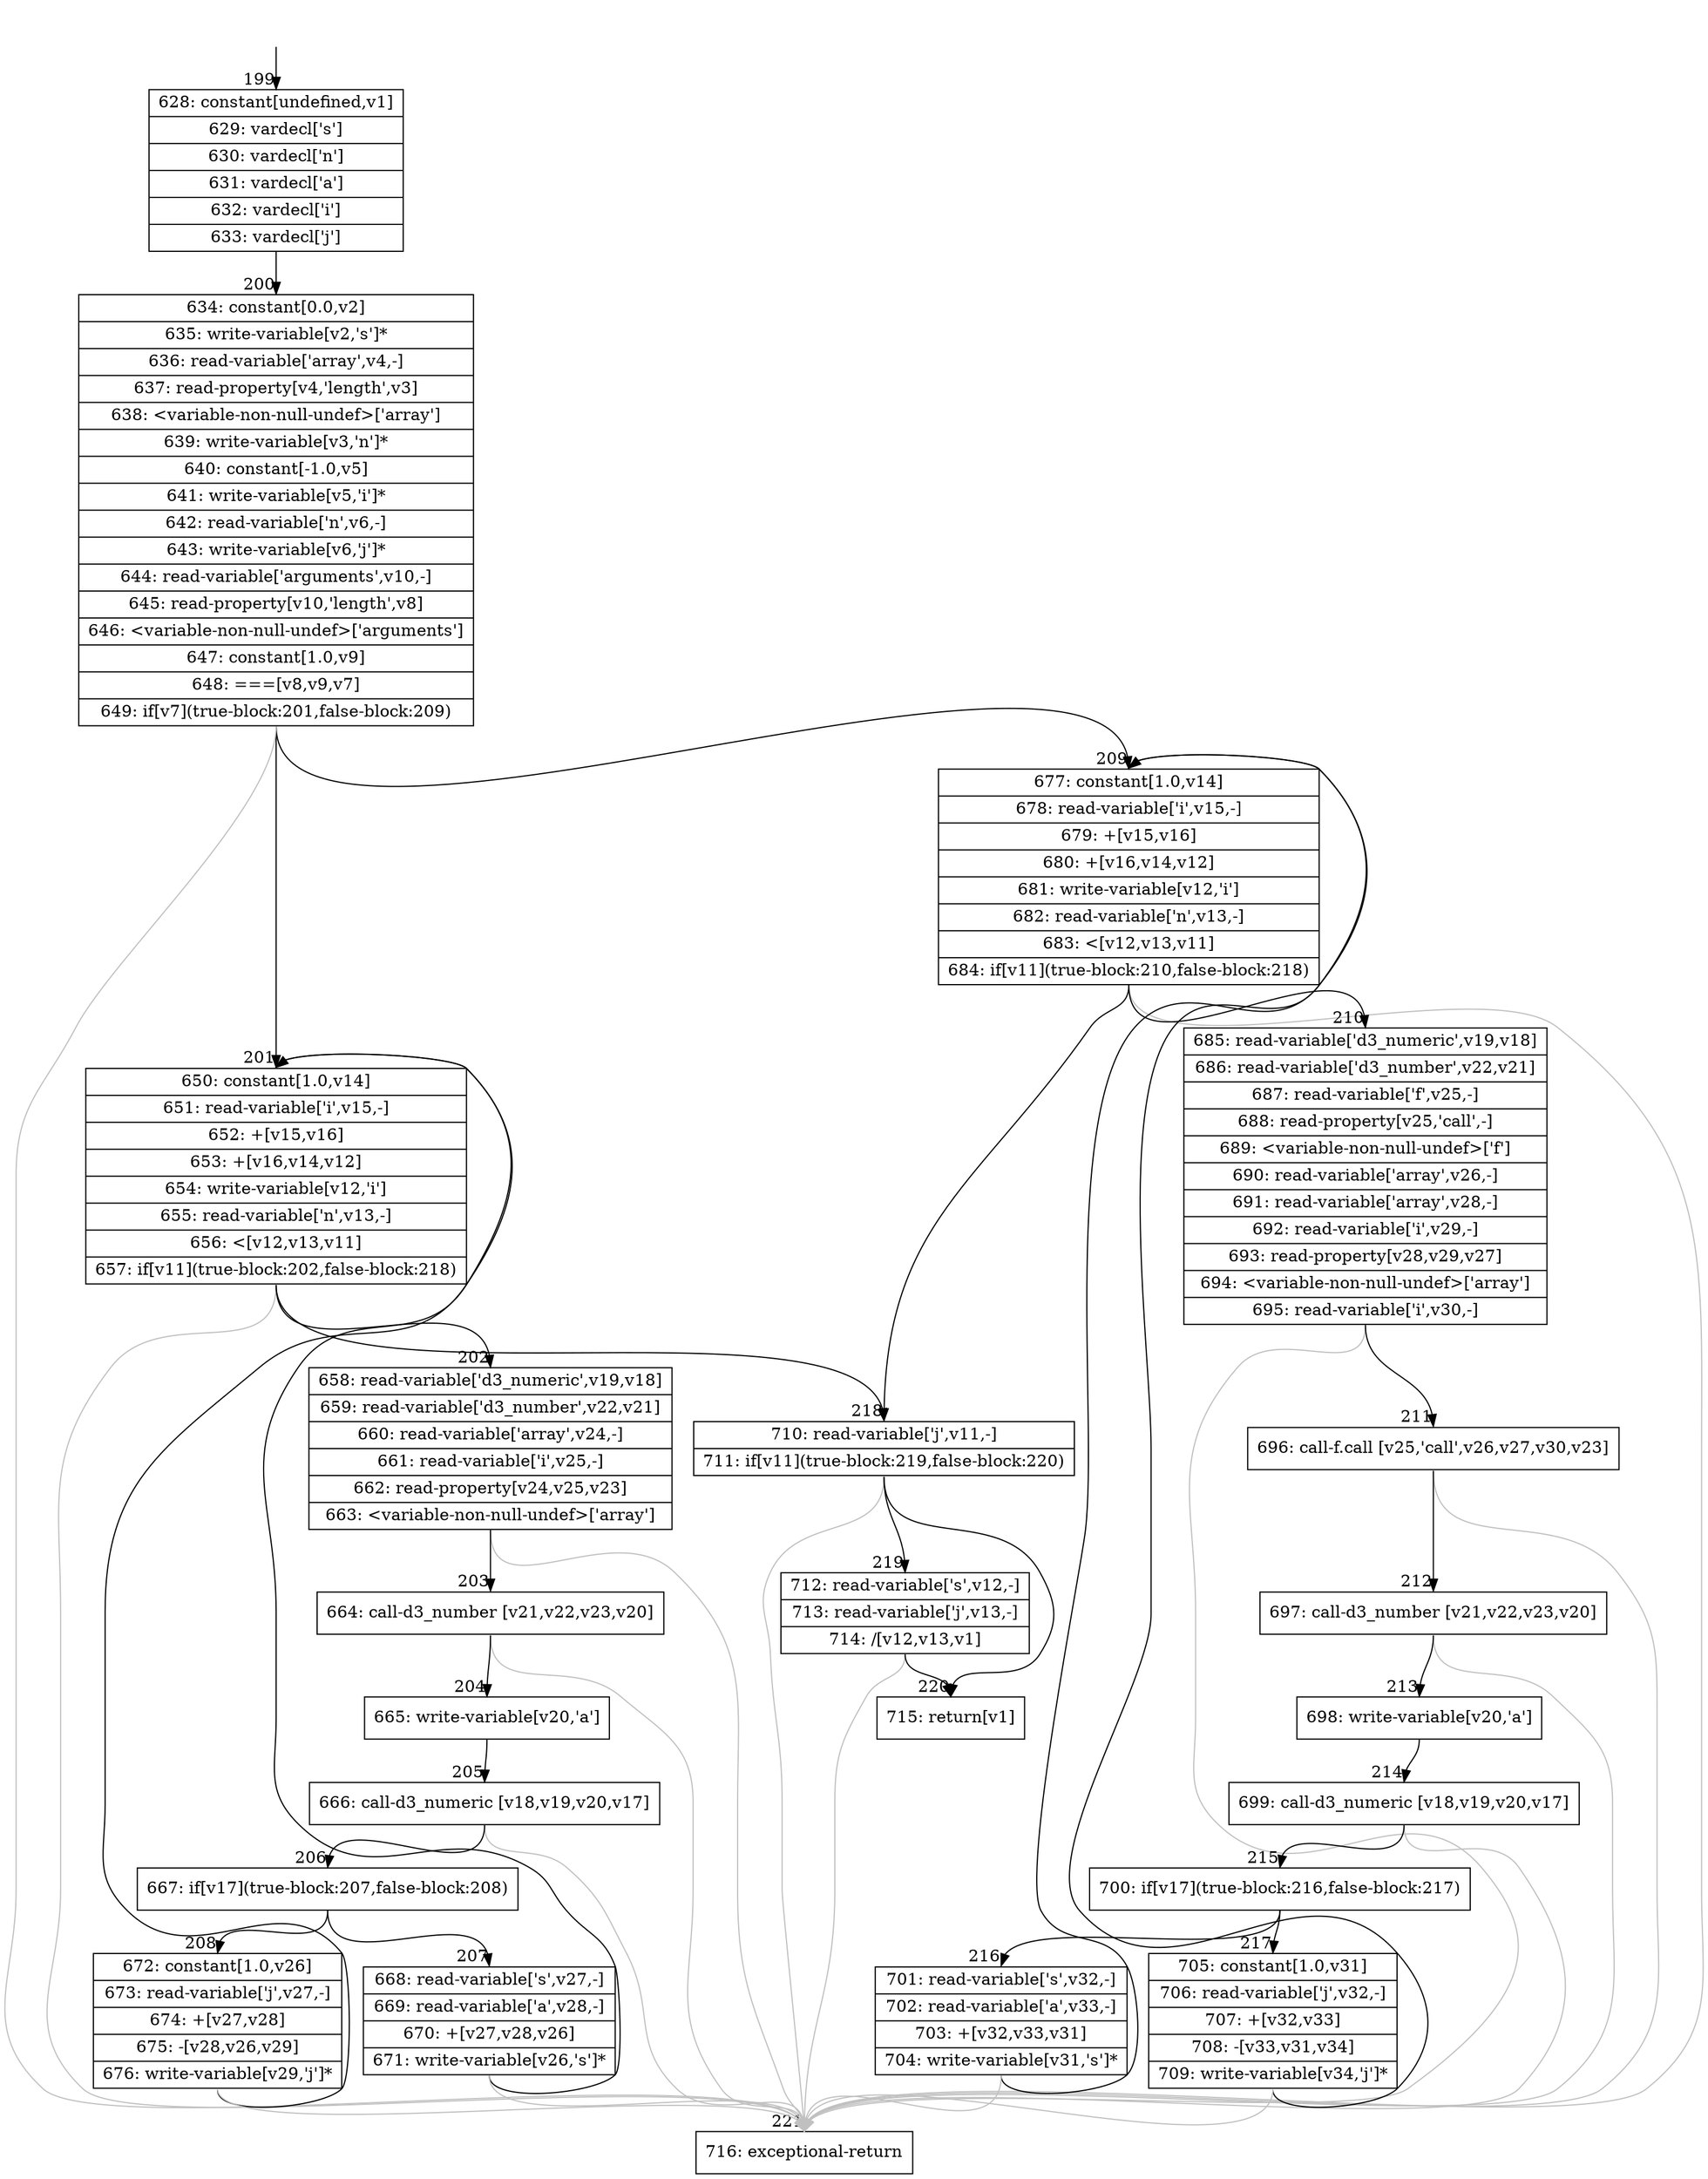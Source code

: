 digraph {
rankdir="TD"
BB_entry18[shape=none,label=""];
BB_entry18 -> BB199 [tailport=s, headport=n, headlabel="    199"]
BB199 [shape=record label="{628: constant[undefined,v1]|629: vardecl['s']|630: vardecl['n']|631: vardecl['a']|632: vardecl['i']|633: vardecl['j']}" ] 
BB199 -> BB200 [tailport=s, headport=n, headlabel="      200"]
BB200 [shape=record label="{634: constant[0.0,v2]|635: write-variable[v2,'s']*|636: read-variable['array',v4,-]|637: read-property[v4,'length',v3]|638: \<variable-non-null-undef\>['array']|639: write-variable[v3,'n']*|640: constant[-1.0,v5]|641: write-variable[v5,'i']*|642: read-variable['n',v6,-]|643: write-variable[v6,'j']*|644: read-variable['arguments',v10,-]|645: read-property[v10,'length',v8]|646: \<variable-non-null-undef\>['arguments']|647: constant[1.0,v9]|648: ===[v8,v9,v7]|649: if[v7](true-block:201,false-block:209)}" ] 
BB200 -> BB201 [tailport=s, headport=n, headlabel="      201"]
BB200 -> BB209 [tailport=s, headport=n, headlabel="      209"]
BB200 -> BB221 [tailport=s, headport=n, color=gray, headlabel="      221"]
BB201 [shape=record label="{650: constant[1.0,v14]|651: read-variable['i',v15,-]|652: +[v15,v16]|653: +[v16,v14,v12]|654: write-variable[v12,'i']|655: read-variable['n',v13,-]|656: \<[v12,v13,v11]|657: if[v11](true-block:202,false-block:218)}" ] 
BB201 -> BB202 [tailport=s, headport=n, headlabel="      202"]
BB201 -> BB218 [tailport=s, headport=n, headlabel="      218"]
BB201 -> BB221 [tailport=s, headport=n, color=gray]
BB202 [shape=record label="{658: read-variable['d3_numeric',v19,v18]|659: read-variable['d3_number',v22,v21]|660: read-variable['array',v24,-]|661: read-variable['i',v25,-]|662: read-property[v24,v25,v23]|663: \<variable-non-null-undef\>['array']}" ] 
BB202 -> BB203 [tailport=s, headport=n, headlabel="      203"]
BB202 -> BB221 [tailport=s, headport=n, color=gray]
BB203 [shape=record label="{664: call-d3_number [v21,v22,v23,v20]}" ] 
BB203 -> BB204 [tailport=s, headport=n, headlabel="      204"]
BB203 -> BB221 [tailport=s, headport=n, color=gray]
BB204 [shape=record label="{665: write-variable[v20,'a']}" ] 
BB204 -> BB205 [tailport=s, headport=n, headlabel="      205"]
BB205 [shape=record label="{666: call-d3_numeric [v18,v19,v20,v17]}" ] 
BB205 -> BB206 [tailport=s, headport=n, headlabel="      206"]
BB205 -> BB221 [tailport=s, headport=n, color=gray]
BB206 [shape=record label="{667: if[v17](true-block:207,false-block:208)}" ] 
BB206 -> BB207 [tailport=s, headport=n, headlabel="      207"]
BB206 -> BB208 [tailport=s, headport=n, headlabel="      208"]
BB207 [shape=record label="{668: read-variable['s',v27,-]|669: read-variable['a',v28,-]|670: +[v27,v28,v26]|671: write-variable[v26,'s']*}" ] 
BB207 -> BB201 [tailport=s, headport=n]
BB207 -> BB221 [tailport=s, headport=n, color=gray]
BB208 [shape=record label="{672: constant[1.0,v26]|673: read-variable['j',v27,-]|674: +[v27,v28]|675: -[v28,v26,v29]|676: write-variable[v29,'j']*}" ] 
BB208 -> BB201 [tailport=s, headport=n]
BB208 -> BB221 [tailport=s, headport=n, color=gray]
BB209 [shape=record label="{677: constant[1.0,v14]|678: read-variable['i',v15,-]|679: +[v15,v16]|680: +[v16,v14,v12]|681: write-variable[v12,'i']|682: read-variable['n',v13,-]|683: \<[v12,v13,v11]|684: if[v11](true-block:210,false-block:218)}" ] 
BB209 -> BB210 [tailport=s, headport=n, headlabel="      210"]
BB209 -> BB218 [tailport=s, headport=n]
BB209 -> BB221 [tailport=s, headport=n, color=gray]
BB210 [shape=record label="{685: read-variable['d3_numeric',v19,v18]|686: read-variable['d3_number',v22,v21]|687: read-variable['f',v25,-]|688: read-property[v25,'call',-]|689: \<variable-non-null-undef\>['f']|690: read-variable['array',v26,-]|691: read-variable['array',v28,-]|692: read-variable['i',v29,-]|693: read-property[v28,v29,v27]|694: \<variable-non-null-undef\>['array']|695: read-variable['i',v30,-]}" ] 
BB210 -> BB211 [tailport=s, headport=n, headlabel="      211"]
BB210 -> BB221 [tailport=s, headport=n, color=gray]
BB211 [shape=record label="{696: call-f.call [v25,'call',v26,v27,v30,v23]}" ] 
BB211 -> BB212 [tailport=s, headport=n, headlabel="      212"]
BB211 -> BB221 [tailport=s, headport=n, color=gray]
BB212 [shape=record label="{697: call-d3_number [v21,v22,v23,v20]}" ] 
BB212 -> BB213 [tailport=s, headport=n, headlabel="      213"]
BB212 -> BB221 [tailport=s, headport=n, color=gray]
BB213 [shape=record label="{698: write-variable[v20,'a']}" ] 
BB213 -> BB214 [tailport=s, headport=n, headlabel="      214"]
BB214 [shape=record label="{699: call-d3_numeric [v18,v19,v20,v17]}" ] 
BB214 -> BB215 [tailport=s, headport=n, headlabel="      215"]
BB214 -> BB221 [tailport=s, headport=n, color=gray]
BB215 [shape=record label="{700: if[v17](true-block:216,false-block:217)}" ] 
BB215 -> BB216 [tailport=s, headport=n, headlabel="      216"]
BB215 -> BB217 [tailport=s, headport=n, headlabel="      217"]
BB216 [shape=record label="{701: read-variable['s',v32,-]|702: read-variable['a',v33,-]|703: +[v32,v33,v31]|704: write-variable[v31,'s']*}" ] 
BB216 -> BB209 [tailport=s, headport=n]
BB216 -> BB221 [tailport=s, headport=n, color=gray]
BB217 [shape=record label="{705: constant[1.0,v31]|706: read-variable['j',v32,-]|707: +[v32,v33]|708: -[v33,v31,v34]|709: write-variable[v34,'j']*}" ] 
BB217 -> BB209 [tailport=s, headport=n]
BB217 -> BB221 [tailport=s, headport=n, color=gray]
BB218 [shape=record label="{710: read-variable['j',v11,-]|711: if[v11](true-block:219,false-block:220)}" ] 
BB218 -> BB219 [tailport=s, headport=n, headlabel="      219"]
BB218 -> BB220 [tailport=s, headport=n, headlabel="      220"]
BB218 -> BB221 [tailport=s, headport=n, color=gray]
BB219 [shape=record label="{712: read-variable['s',v12,-]|713: read-variable['j',v13,-]|714: /[v12,v13,v1]}" ] 
BB219 -> BB220 [tailport=s, headport=n]
BB219 -> BB221 [tailport=s, headport=n, color=gray]
BB220 [shape=record label="{715: return[v1]}" ] 
BB221 [shape=record label="{716: exceptional-return}" ] 
//#$~ 131
}
